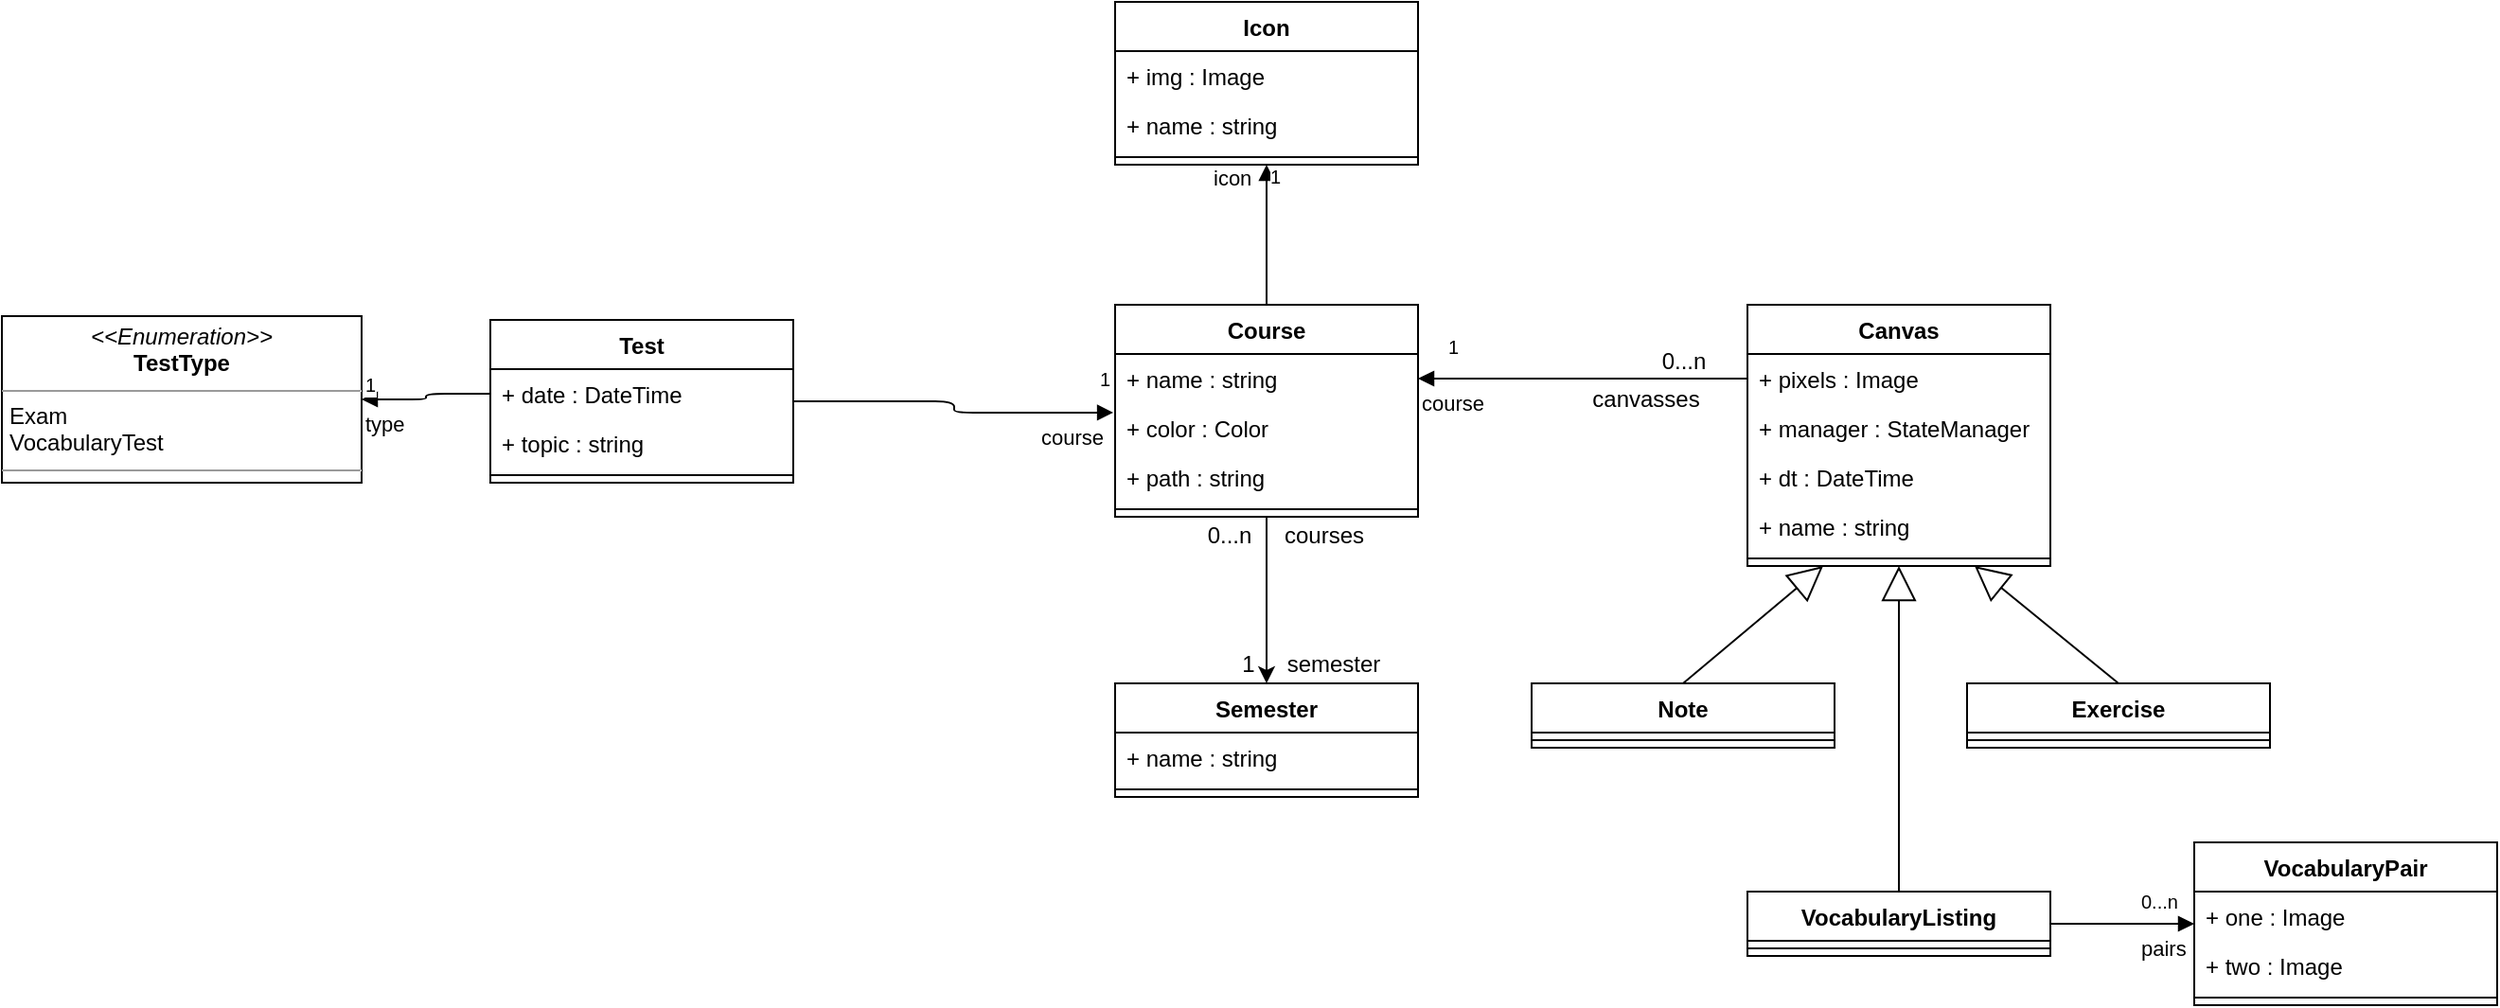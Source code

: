 <mxfile version="12.8.2"><diagram id="y1njPLLK4fEMo3-SC06Z" name="Page-1"><mxGraphModel dx="2249" dy="791" grid="1" gridSize="10" guides="1" tooltips="1" connect="1" arrows="1" fold="1" page="1" pageScale="1" pageWidth="827" pageHeight="1169" math="0" shadow="0"><root><mxCell id="0"/><mxCell id="1" parent="0"/><mxCell id="SKhLzD4UpXegpG0OW-U0-40" style="edgeStyle=orthogonalEdgeStyle;rounded=0;orthogonalLoop=1;jettySize=auto;html=1;entryX=0.5;entryY=0;entryDx=0;entryDy=0;" edge="1" parent="1" source="SKhLzD4UpXegpG0OW-U0-11" target="SKhLzD4UpXegpG0OW-U0-35"><mxGeometry relative="1" as="geometry"/></mxCell><mxCell id="SKhLzD4UpXegpG0OW-U0-11" value="Course" style="swimlane;fontStyle=1;align=center;verticalAlign=top;childLayout=stackLayout;horizontal=1;startSize=26;horizontalStack=0;resizeParent=1;resizeParentMax=0;resizeLast=0;collapsible=1;marginBottom=0;" vertex="1" parent="1"><mxGeometry x="80" y="200" width="160" height="112" as="geometry"/></mxCell><mxCell id="SKhLzD4UpXegpG0OW-U0-12" value="+ name : string" style="text;strokeColor=none;fillColor=none;align=left;verticalAlign=top;spacingLeft=4;spacingRight=4;overflow=hidden;rotatable=0;points=[[0,0.5],[1,0.5]];portConstraint=eastwest;" vertex="1" parent="SKhLzD4UpXegpG0OW-U0-11"><mxGeometry y="26" width="160" height="26" as="geometry"/></mxCell><mxCell id="SKhLzD4UpXegpG0OW-U0-15" value="+ color : Color" style="text;strokeColor=none;fillColor=none;align=left;verticalAlign=top;spacingLeft=4;spacingRight=4;overflow=hidden;rotatable=0;points=[[0,0.5],[1,0.5]];portConstraint=eastwest;" vertex="1" parent="SKhLzD4UpXegpG0OW-U0-11"><mxGeometry y="52" width="160" height="26" as="geometry"/></mxCell><mxCell id="SKhLzD4UpXegpG0OW-U0-52" value="+ path : string" style="text;strokeColor=none;fillColor=none;align=left;verticalAlign=top;spacingLeft=4;spacingRight=4;overflow=hidden;rotatable=0;points=[[0,0.5],[1,0.5]];portConstraint=eastwest;" vertex="1" parent="SKhLzD4UpXegpG0OW-U0-11"><mxGeometry y="78" width="160" height="26" as="geometry"/></mxCell><mxCell id="SKhLzD4UpXegpG0OW-U0-13" value="" style="line;strokeWidth=1;fillColor=none;align=left;verticalAlign=middle;spacingTop=-1;spacingLeft=3;spacingRight=3;rotatable=0;labelPosition=right;points=[];portConstraint=eastwest;" vertex="1" parent="SKhLzD4UpXegpG0OW-U0-11"><mxGeometry y="104" width="160" height="8" as="geometry"/></mxCell><mxCell id="SKhLzD4UpXegpG0OW-U0-17" value="Icon" style="swimlane;fontStyle=1;align=center;verticalAlign=top;childLayout=stackLayout;horizontal=1;startSize=26;horizontalStack=0;resizeParent=1;resizeParentMax=0;resizeLast=0;collapsible=1;marginBottom=0;" vertex="1" parent="1"><mxGeometry x="80" y="40" width="160" height="86" as="geometry"/></mxCell><mxCell id="SKhLzD4UpXegpG0OW-U0-18" value="+ img : Image" style="text;strokeColor=none;fillColor=none;align=left;verticalAlign=top;spacingLeft=4;spacingRight=4;overflow=hidden;rotatable=0;points=[[0,0.5],[1,0.5]];portConstraint=eastwest;" vertex="1" parent="SKhLzD4UpXegpG0OW-U0-17"><mxGeometry y="26" width="160" height="26" as="geometry"/></mxCell><mxCell id="SKhLzD4UpXegpG0OW-U0-21" value="+ name : string" style="text;strokeColor=none;fillColor=none;align=left;verticalAlign=top;spacingLeft=4;spacingRight=4;overflow=hidden;rotatable=0;points=[[0,0.5],[1,0.5]];portConstraint=eastwest;" vertex="1" parent="SKhLzD4UpXegpG0OW-U0-17"><mxGeometry y="52" width="160" height="26" as="geometry"/></mxCell><mxCell id="SKhLzD4UpXegpG0OW-U0-19" value="" style="line;strokeWidth=1;fillColor=none;align=left;verticalAlign=middle;spacingTop=-1;spacingLeft=3;spacingRight=3;rotatable=0;labelPosition=right;points=[];portConstraint=eastwest;" vertex="1" parent="SKhLzD4UpXegpG0OW-U0-17"><mxGeometry y="78" width="160" height="8" as="geometry"/></mxCell><mxCell id="SKhLzD4UpXegpG0OW-U0-22" value="&lt;div&gt;icon&lt;/div&gt;" style="endArrow=block;endFill=1;html=1;edgeStyle=orthogonalEdgeStyle;align=left;verticalAlign=top;exitX=0.5;exitY=0;exitDx=0;exitDy=0;entryX=0.5;entryY=1;entryDx=0;entryDy=0;" edge="1" parent="1" source="SKhLzD4UpXegpG0OW-U0-11" target="SKhLzD4UpXegpG0OW-U0-17"><mxGeometry x="1" y="31" relative="1" as="geometry"><mxPoint x="350" y="130" as="sourcePoint"/><mxPoint x="510" y="130" as="targetPoint"/><mxPoint x="1" y="-6" as="offset"/></mxGeometry></mxCell><mxCell id="SKhLzD4UpXegpG0OW-U0-23" value="1" style="resizable=0;html=1;align=left;verticalAlign=bottom;labelBackgroundColor=#ffffff;fontSize=10;" connectable="0" vertex="1" parent="SKhLzD4UpXegpG0OW-U0-22"><mxGeometry x="-1" relative="1" as="geometry"><mxPoint y="-60" as="offset"/></mxGeometry></mxCell><mxCell id="SKhLzD4UpXegpG0OW-U0-24" value="Canvas" style="swimlane;fontStyle=1;align=center;verticalAlign=top;childLayout=stackLayout;horizontal=1;startSize=26;horizontalStack=0;resizeParent=1;resizeParentMax=0;resizeLast=0;collapsible=1;marginBottom=0;" vertex="1" parent="1"><mxGeometry x="414" y="200" width="160" height="138" as="geometry"><mxRectangle x="400" y="200" width="70" height="26" as="alternateBounds"/></mxGeometry></mxCell><mxCell id="SKhLzD4UpXegpG0OW-U0-25" value="+ pixels : Image" style="text;strokeColor=none;fillColor=none;align=left;verticalAlign=top;spacingLeft=4;spacingRight=4;overflow=hidden;rotatable=0;points=[[0,0.5],[1,0.5]];portConstraint=eastwest;" vertex="1" parent="SKhLzD4UpXegpG0OW-U0-24"><mxGeometry y="26" width="160" height="26" as="geometry"/></mxCell><mxCell id="SKhLzD4UpXegpG0OW-U0-50" value="+ manager : StateManager" style="text;strokeColor=none;fillColor=none;align=left;verticalAlign=top;spacingLeft=4;spacingRight=4;overflow=hidden;rotatable=0;points=[[0,0.5],[1,0.5]];portConstraint=eastwest;" vertex="1" parent="SKhLzD4UpXegpG0OW-U0-24"><mxGeometry y="52" width="160" height="26" as="geometry"/></mxCell><mxCell id="SKhLzD4UpXegpG0OW-U0-54" value="+ dt : DateTime" style="text;strokeColor=none;fillColor=none;align=left;verticalAlign=top;spacingLeft=4;spacingRight=4;overflow=hidden;rotatable=0;points=[[0,0.5],[1,0.5]];portConstraint=eastwest;" vertex="1" parent="SKhLzD4UpXegpG0OW-U0-24"><mxGeometry y="78" width="160" height="26" as="geometry"/></mxCell><mxCell id="SKhLzD4UpXegpG0OW-U0-51" value="+ name : string" style="text;strokeColor=none;fillColor=none;align=left;verticalAlign=top;spacingLeft=4;spacingRight=4;overflow=hidden;rotatable=0;points=[[0,0.5],[1,0.5]];portConstraint=eastwest;" vertex="1" parent="SKhLzD4UpXegpG0OW-U0-24"><mxGeometry y="104" width="160" height="26" as="geometry"/></mxCell><mxCell id="SKhLzD4UpXegpG0OW-U0-26" value="" style="line;strokeWidth=1;fillColor=none;align=left;verticalAlign=middle;spacingTop=-1;spacingLeft=3;spacingRight=3;rotatable=0;labelPosition=right;points=[];portConstraint=eastwest;" vertex="1" parent="SKhLzD4UpXegpG0OW-U0-24"><mxGeometry y="130" width="160" height="8" as="geometry"/></mxCell><mxCell id="SKhLzD4UpXegpG0OW-U0-28" value="&lt;div&gt;course&lt;/div&gt;" style="endArrow=block;endFill=1;html=1;edgeStyle=orthogonalEdgeStyle;align=left;verticalAlign=top;exitX=0;exitY=0.5;exitDx=0;exitDy=0;entryX=1;entryY=0.5;entryDx=0;entryDy=0;" edge="1" parent="1" source="SKhLzD4UpXegpG0OW-U0-25" target="SKhLzD4UpXegpG0OW-U0-12"><mxGeometry x="1" relative="1" as="geometry"><mxPoint x="170" y="210" as="sourcePoint"/><mxPoint x="170" y="136" as="targetPoint"/><mxPoint as="offset"/></mxGeometry></mxCell><mxCell id="SKhLzD4UpXegpG0OW-U0-29" value="1" style="resizable=0;html=1;align=left;verticalAlign=bottom;labelBackgroundColor=#ffffff;fontSize=10;" connectable="0" vertex="1" parent="SKhLzD4UpXegpG0OW-U0-28"><mxGeometry x="-1" relative="1" as="geometry"><mxPoint x="-160" y="-9" as="offset"/></mxGeometry></mxCell><mxCell id="SKhLzD4UpXegpG0OW-U0-31" value="&lt;div&gt;canvasses&lt;/div&gt;" style="text;html=1;align=center;verticalAlign=middle;resizable=0;points=[];autosize=1;" vertex="1" parent="1"><mxGeometry x="320" y="240" width="80" height="20" as="geometry"/></mxCell><mxCell id="SKhLzD4UpXegpG0OW-U0-34" value="0...n" style="text;html=1;align=center;verticalAlign=middle;resizable=0;points=[];autosize=1;" vertex="1" parent="1"><mxGeometry x="360" y="220" width="40" height="20" as="geometry"/></mxCell><mxCell id="SKhLzD4UpXegpG0OW-U0-35" value="Semester" style="swimlane;fontStyle=1;align=center;verticalAlign=top;childLayout=stackLayout;horizontal=1;startSize=26;horizontalStack=0;resizeParent=1;resizeParentMax=0;resizeLast=0;collapsible=1;marginBottom=0;" vertex="1" parent="1"><mxGeometry x="80" y="400" width="160" height="60" as="geometry"/></mxCell><mxCell id="SKhLzD4UpXegpG0OW-U0-36" value="+ name : string&#xA;" style="text;strokeColor=none;fillColor=none;align=left;verticalAlign=top;spacingLeft=4;spacingRight=4;overflow=hidden;rotatable=0;points=[[0,0.5],[1,0.5]];portConstraint=eastwest;" vertex="1" parent="SKhLzD4UpXegpG0OW-U0-35"><mxGeometry y="26" width="160" height="26" as="geometry"/></mxCell><mxCell id="SKhLzD4UpXegpG0OW-U0-37" value="" style="line;strokeWidth=1;fillColor=none;align=left;verticalAlign=middle;spacingTop=-1;spacingLeft=3;spacingRight=3;rotatable=0;labelPosition=right;points=[];portConstraint=eastwest;" vertex="1" parent="SKhLzD4UpXegpG0OW-U0-35"><mxGeometry y="52" width="160" height="8" as="geometry"/></mxCell><mxCell id="SKhLzD4UpXegpG0OW-U0-41" value="0...n" style="text;html=1;align=center;verticalAlign=middle;resizable=0;points=[];autosize=1;" vertex="1" parent="1"><mxGeometry x="120" y="312" width="40" height="20" as="geometry"/></mxCell><mxCell id="SKhLzD4UpXegpG0OW-U0-44" value="&lt;div&gt;courses&lt;/div&gt;" style="text;html=1;align=center;verticalAlign=middle;resizable=0;points=[];autosize=1;" vertex="1" parent="1"><mxGeometry x="160" y="312" width="60" height="20" as="geometry"/></mxCell><mxCell id="SKhLzD4UpXegpG0OW-U0-47" value="1" style="text;html=1;align=center;verticalAlign=middle;resizable=0;points=[];autosize=1;" vertex="1" parent="1"><mxGeometry x="140" y="380" width="20" height="20" as="geometry"/></mxCell><mxCell id="SKhLzD4UpXegpG0OW-U0-48" value="semester" style="text;html=1;align=center;verticalAlign=middle;resizable=0;points=[];autosize=1;" vertex="1" parent="1"><mxGeometry x="160" y="380" width="70" height="20" as="geometry"/></mxCell><mxCell id="SKhLzD4UpXegpG0OW-U0-67" value="Note" style="swimlane;fontStyle=1;align=center;verticalAlign=top;childLayout=stackLayout;horizontal=1;startSize=26;horizontalStack=0;resizeParent=1;resizeParentMax=0;resizeLast=0;collapsible=1;marginBottom=0;" vertex="1" parent="1"><mxGeometry x="300" y="400" width="160" height="34" as="geometry"/></mxCell><mxCell id="SKhLzD4UpXegpG0OW-U0-69" value="" style="line;strokeWidth=1;fillColor=none;align=left;verticalAlign=middle;spacingTop=-1;spacingLeft=3;spacingRight=3;rotatable=0;labelPosition=right;points=[];portConstraint=eastwest;" vertex="1" parent="SKhLzD4UpXegpG0OW-U0-67"><mxGeometry y="26" width="160" height="8" as="geometry"/></mxCell><mxCell id="SKhLzD4UpXegpG0OW-U0-72" value="VocabularyListing&#xA;" style="swimlane;fontStyle=1;align=center;verticalAlign=top;childLayout=stackLayout;horizontal=1;startSize=26;horizontalStack=0;resizeParent=1;resizeParentMax=0;resizeLast=0;collapsible=1;marginBottom=0;" vertex="1" parent="1"><mxGeometry x="414" y="510" width="160" height="34" as="geometry"/></mxCell><mxCell id="SKhLzD4UpXegpG0OW-U0-74" value="" style="line;strokeWidth=1;fillColor=none;align=left;verticalAlign=middle;spacingTop=-1;spacingLeft=3;spacingRight=3;rotatable=0;labelPosition=right;points=[];portConstraint=eastwest;" vertex="1" parent="SKhLzD4UpXegpG0OW-U0-72"><mxGeometry y="26" width="160" height="8" as="geometry"/></mxCell><mxCell id="SKhLzD4UpXegpG0OW-U0-76" value="Exercise" style="swimlane;fontStyle=1;align=center;verticalAlign=top;childLayout=stackLayout;horizontal=1;startSize=26;horizontalStack=0;resizeParent=1;resizeParentMax=0;resizeLast=0;collapsible=1;marginBottom=0;" vertex="1" parent="1"><mxGeometry x="530" y="400" width="160" height="34" as="geometry"/></mxCell><mxCell id="SKhLzD4UpXegpG0OW-U0-78" value="" style="line;strokeWidth=1;fillColor=none;align=left;verticalAlign=middle;spacingTop=-1;spacingLeft=3;spacingRight=3;rotatable=0;labelPosition=right;points=[];portConstraint=eastwest;" vertex="1" parent="SKhLzD4UpXegpG0OW-U0-76"><mxGeometry y="26" width="160" height="8" as="geometry"/></mxCell><mxCell id="SKhLzD4UpXegpG0OW-U0-80" value="" style="endArrow=block;endSize=16;endFill=0;html=1;exitX=0.5;exitY=0;exitDx=0;exitDy=0;entryX=0.25;entryY=1;entryDx=0;entryDy=0;" edge="1" parent="1" source="SKhLzD4UpXegpG0OW-U0-67" target="SKhLzD4UpXegpG0OW-U0-24"><mxGeometry width="160" relative="1" as="geometry"><mxPoint x="330" y="490" as="sourcePoint"/><mxPoint x="490" y="490" as="targetPoint"/></mxGeometry></mxCell><mxCell id="SKhLzD4UpXegpG0OW-U0-81" value="" style="endArrow=block;endSize=16;endFill=0;html=1;exitX=0.5;exitY=0;exitDx=0;exitDy=0;entryX=0.5;entryY=1;entryDx=0;entryDy=0;" edge="1" parent="1" source="SKhLzD4UpXegpG0OW-U0-72" target="SKhLzD4UpXegpG0OW-U0-24"><mxGeometry width="160" relative="1" as="geometry"><mxPoint x="390" y="410" as="sourcePoint"/><mxPoint x="464" y="348" as="targetPoint"/></mxGeometry></mxCell><mxCell id="SKhLzD4UpXegpG0OW-U0-82" value="" style="endArrow=block;endSize=16;endFill=0;html=1;exitX=0.5;exitY=0;exitDx=0;exitDy=0;entryX=0.75;entryY=1;entryDx=0;entryDy=0;" edge="1" parent="1" source="SKhLzD4UpXegpG0OW-U0-76" target="SKhLzD4UpXegpG0OW-U0-24"><mxGeometry width="160" relative="1" as="geometry"><mxPoint x="400" y="420" as="sourcePoint"/><mxPoint x="474" y="358" as="targetPoint"/></mxGeometry></mxCell><mxCell id="SKhLzD4UpXegpG0OW-U0-87" value="VocabularyPair" style="swimlane;fontStyle=1;align=center;verticalAlign=top;childLayout=stackLayout;horizontal=1;startSize=26;horizontalStack=0;resizeParent=1;resizeParentMax=0;resizeLast=0;collapsible=1;marginBottom=0;rounded=0;shadow=0;glass=0;comic=0;" vertex="1" parent="1"><mxGeometry x="650" y="484" width="160" height="86" as="geometry"/></mxCell><mxCell id="SKhLzD4UpXegpG0OW-U0-88" value="+ one : Image" style="text;strokeColor=none;fillColor=none;align=left;verticalAlign=top;spacingLeft=4;spacingRight=4;overflow=hidden;rotatable=0;points=[[0,0.5],[1,0.5]];portConstraint=eastwest;" vertex="1" parent="SKhLzD4UpXegpG0OW-U0-87"><mxGeometry y="26" width="160" height="26" as="geometry"/></mxCell><mxCell id="SKhLzD4UpXegpG0OW-U0-92" value="+ two : Image" style="text;strokeColor=none;fillColor=none;align=left;verticalAlign=top;spacingLeft=4;spacingRight=4;overflow=hidden;rotatable=0;points=[[0,0.5],[1,0.5]];portConstraint=eastwest;" vertex="1" parent="SKhLzD4UpXegpG0OW-U0-87"><mxGeometry y="52" width="160" height="26" as="geometry"/></mxCell><mxCell id="SKhLzD4UpXegpG0OW-U0-89" value="" style="line;strokeWidth=1;fillColor=none;align=left;verticalAlign=middle;spacingTop=-1;spacingLeft=3;spacingRight=3;rotatable=0;labelPosition=right;points=[];portConstraint=eastwest;" vertex="1" parent="SKhLzD4UpXegpG0OW-U0-87"><mxGeometry y="78" width="160" height="8" as="geometry"/></mxCell><mxCell id="SKhLzD4UpXegpG0OW-U0-93" value="pairs" style="endArrow=block;endFill=1;html=1;edgeStyle=orthogonalEdgeStyle;align=left;verticalAlign=top;exitX=1;exitY=0.5;exitDx=0;exitDy=0;entryX=0;entryY=0.5;entryDx=0;entryDy=0;" edge="1" parent="1" source="SKhLzD4UpXegpG0OW-U0-72" target="SKhLzD4UpXegpG0OW-U0-87"><mxGeometry x="0.21" relative="1" as="geometry"><mxPoint x="540" y="610" as="sourcePoint"/><mxPoint x="700" y="610" as="targetPoint"/><mxPoint as="offset"/></mxGeometry></mxCell><mxCell id="SKhLzD4UpXegpG0OW-U0-94" value="&lt;div&gt;0...n&lt;/div&gt;" style="resizable=0;html=1;align=left;verticalAlign=bottom;labelBackgroundColor=#ffffff;fontSize=10;" connectable="0" vertex="1" parent="SKhLzD4UpXegpG0OW-U0-93"><mxGeometry x="-1" relative="1" as="geometry"><mxPoint x="46" y="-4" as="offset"/></mxGeometry></mxCell><mxCell id="SKhLzD4UpXegpG0OW-U0-100" value="Test" style="swimlane;fontStyle=1;align=center;verticalAlign=top;childLayout=stackLayout;horizontal=1;startSize=26;horizontalStack=0;resizeParent=1;resizeParentMax=0;resizeLast=0;collapsible=1;marginBottom=0;rounded=0;shadow=0;glass=0;comic=0;" vertex="1" parent="1"><mxGeometry x="-250" y="208" width="160" height="86" as="geometry"/></mxCell><mxCell id="SKhLzD4UpXegpG0OW-U0-101" value="+ date : DateTime" style="text;strokeColor=none;fillColor=none;align=left;verticalAlign=top;spacingLeft=4;spacingRight=4;overflow=hidden;rotatable=0;points=[[0,0.5],[1,0.5]];portConstraint=eastwest;" vertex="1" parent="SKhLzD4UpXegpG0OW-U0-100"><mxGeometry y="26" width="160" height="26" as="geometry"/></mxCell><mxCell id="SKhLzD4UpXegpG0OW-U0-109" value="+ topic : string" style="text;strokeColor=none;fillColor=none;align=left;verticalAlign=top;spacingLeft=4;spacingRight=4;overflow=hidden;rotatable=0;points=[[0,0.5],[1,0.5]];portConstraint=eastwest;rounded=0;shadow=0;glass=0;comic=0;" vertex="1" parent="SKhLzD4UpXegpG0OW-U0-100"><mxGeometry y="52" width="160" height="26" as="geometry"/></mxCell><mxCell id="SKhLzD4UpXegpG0OW-U0-102" value="" style="line;strokeWidth=1;fillColor=none;align=left;verticalAlign=middle;spacingTop=-1;spacingLeft=3;spacingRight=3;rotatable=0;labelPosition=right;points=[];portConstraint=eastwest;" vertex="1" parent="SKhLzD4UpXegpG0OW-U0-100"><mxGeometry y="78" width="160" height="8" as="geometry"/></mxCell><mxCell id="SKhLzD4UpXegpG0OW-U0-110" value="&lt;div&gt;course&lt;/div&gt;" style="endArrow=block;endFill=1;html=1;edgeStyle=orthogonalEdgeStyle;align=left;verticalAlign=top;exitX=1;exitY=0.5;exitDx=0;exitDy=0;entryX=-0.006;entryY=0.192;entryDx=0;entryDy=0;entryPerimeter=0;" edge="1" parent="1" source="SKhLzD4UpXegpG0OW-U0-100" target="SKhLzD4UpXegpG0OW-U0-15"><mxGeometry x="0.541" relative="1" as="geometry"><mxPoint x="-40" y="350" as="sourcePoint"/><mxPoint x="60" y="256" as="targetPoint"/><mxPoint as="offset"/></mxGeometry></mxCell><mxCell id="SKhLzD4UpXegpG0OW-U0-111" value="1" style="resizable=0;html=1;align=left;verticalAlign=bottom;labelBackgroundColor=#ffffff;fontSize=10;" connectable="0" vertex="1" parent="SKhLzD4UpXegpG0OW-U0-110"><mxGeometry x="-1" relative="1" as="geometry"><mxPoint x="160" y="-4" as="offset"/></mxGeometry></mxCell><mxCell id="SKhLzD4UpXegpG0OW-U0-116" value="&lt;p style=&quot;margin: 0px ; margin-top: 4px ; text-align: center&quot;&gt;&lt;i&gt;&amp;lt;&amp;lt;Enumeration&amp;gt;&amp;gt;&lt;/i&gt;&lt;br&gt;&lt;b&gt;TestType&lt;/b&gt;&lt;/p&gt;&lt;hr size=&quot;1&quot;&gt;&lt;p style=&quot;margin: 0px ; margin-left: 4px&quot;&gt;Exam&lt;/p&gt;&lt;p style=&quot;margin: 0px ; margin-left: 4px&quot;&gt;VocabularyTest&lt;br&gt;&lt;/p&gt;&lt;hr size=&quot;1&quot;&gt;" style="verticalAlign=top;align=left;overflow=fill;fontSize=12;fontFamily=Helvetica;html=1;rounded=0;shadow=0;glass=0;comic=0;" vertex="1" parent="1"><mxGeometry x="-508" y="206" width="190" height="88" as="geometry"/></mxCell><mxCell id="SKhLzD4UpXegpG0OW-U0-117" value="&lt;div&gt;type&lt;/div&gt;" style="endArrow=block;endFill=1;html=1;edgeStyle=orthogonalEdgeStyle;align=left;verticalAlign=top;exitX=0;exitY=0.5;exitDx=0;exitDy=0;entryX=1;entryY=0.5;entryDx=0;entryDy=0;" edge="1" parent="1" source="SKhLzD4UpXegpG0OW-U0-101" target="SKhLzD4UpXegpG0OW-U0-116"><mxGeometry x="1" relative="1" as="geometry"><mxPoint x="20" y="350" as="sourcePoint"/><mxPoint x="180" y="350" as="targetPoint"/><mxPoint as="offset"/></mxGeometry></mxCell><mxCell id="SKhLzD4UpXegpG0OW-U0-118" value="1" style="resizable=0;html=1;align=left;verticalAlign=bottom;labelBackgroundColor=#ffffff;fontSize=10;" connectable="0" vertex="1" parent="SKhLzD4UpXegpG0OW-U0-117"><mxGeometry x="-1" relative="1" as="geometry"><mxPoint x="-68" y="3" as="offset"/></mxGeometry></mxCell></root></mxGraphModel></diagram></mxfile>